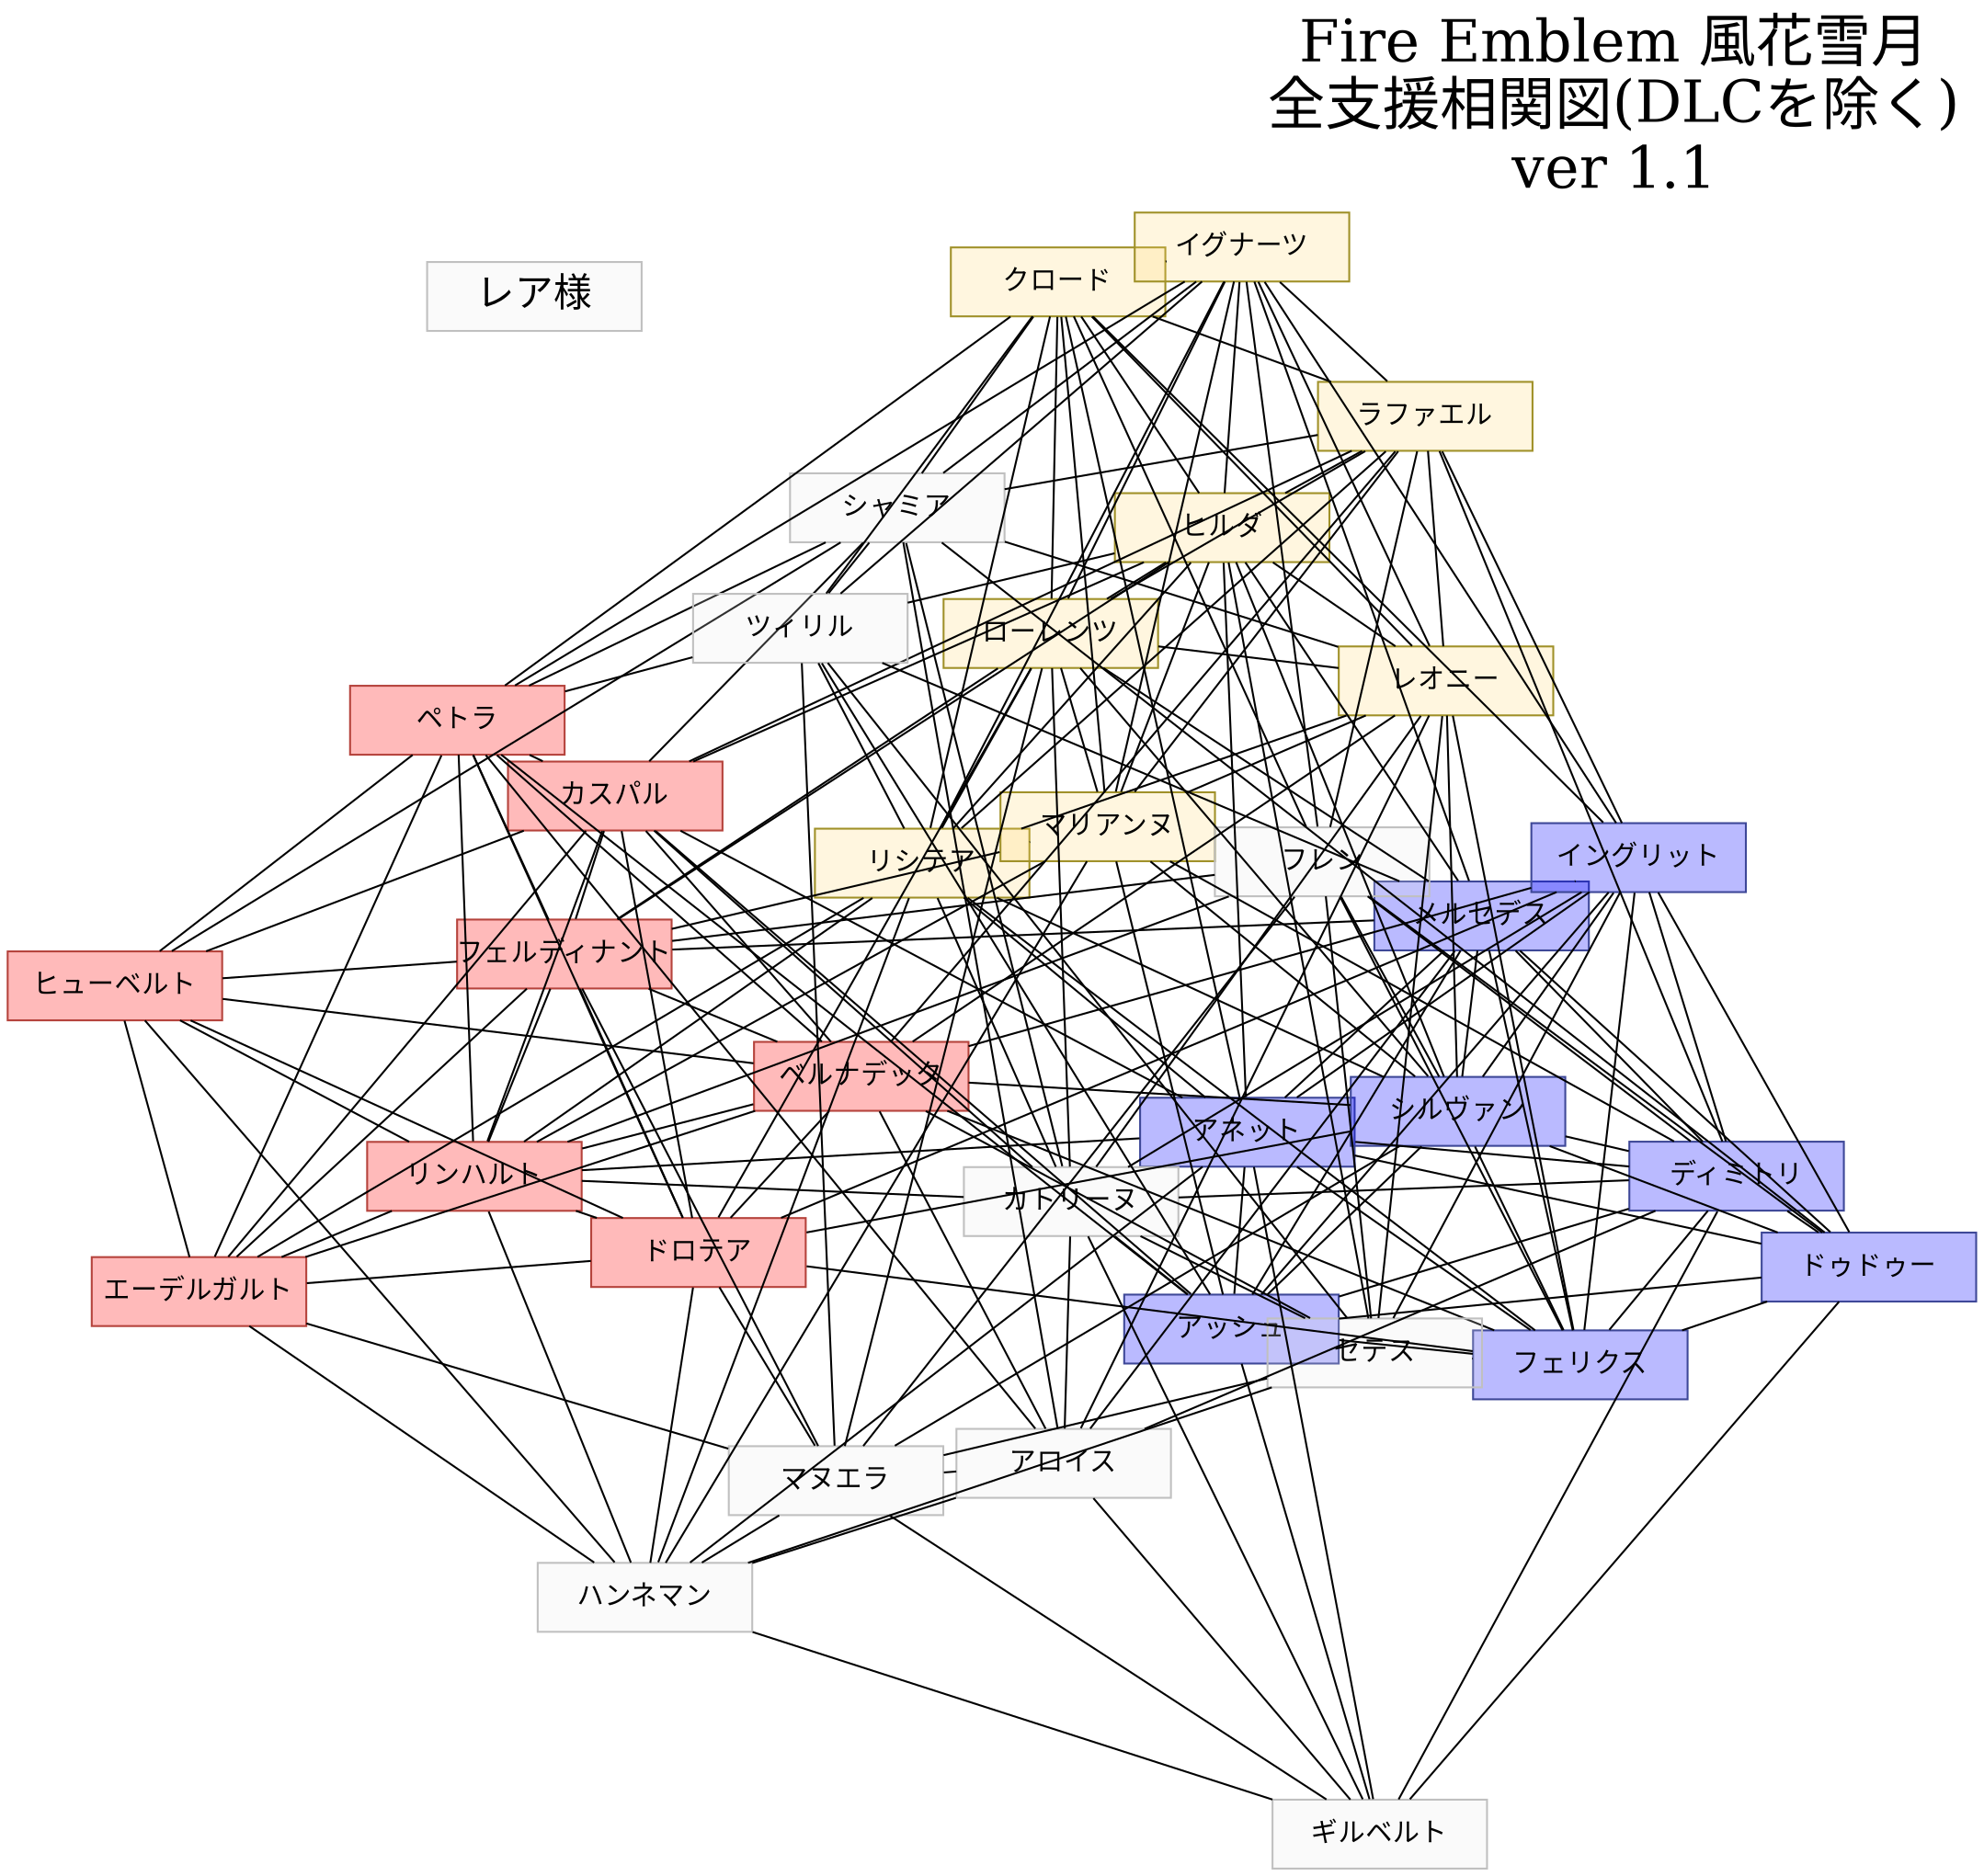 // DLC以外で支援が存在する関係
graph Classes {
    graph [
        layout="sfdp",
        label="Fire Emblem 風花雪月\n全支援相関図(DLCを除く)\nver 1.1",
        labelloc = "t",
        labeljust = "r",
        fontsize = 30,
        concentrate = "true"
    ]
    node [
        fixedsize=true,
        width=1.55,
        shape=box,
        style=filled,
        fillcolor=white
    ];
    //black eagles
    node [color="#B5433C", fillcolor="#ff000045"];
    Edelgard[label="エーデルガルト"];
    Hubert[label="ヒューベルト"];
    Ferdinand[label="フェルディナント"];
    Linhardt[label="リンハルト"];
    Caspar[label="カスパル"];
    Bernadetta[label="ベルナデッタ"];
    Dorothea[label="ドロテア"];
    Petra[label="ペトラ"];
    //blue lions
    node [color="#3E4898", fillcolor="#0000ff45"];
    Dimitri[label="ディミトリ"];
    Dedue[label="ドゥドゥー"];
    Felix[label="フェリクス"];
    Ashe[label="アッシュ"];
    Sylvain[label="シルヴァン"];
    Mercedes[label="メルセデス"];
    Annette[label="アネット"];
    Ingrid[label="イングリット"];
    //golden deer
    node [color="#A09129", fillcolor="#ffd66b37"];
    Claude[label="クロード"];
    Lorenz[label="ローレンツ"];
    Raphael[label="ラファエル"];
    Ignatz[label="イグナーツ"];
    Lysithea[label="リシテア"];
    Marianne[label="マリアンヌ"];
    Hilda[label="ヒルダ"];
    Leonie[label="レオニー"];
    //church of seiros
    node [color=silver, fillcolor="#E7E7E735"];
    Rhea[fontsize=20, label="レア様"];
    Seteth[label="セテス"];
    Flayn[label="フレン"];
    Manuela[label="マヌエラ"];
    Hanneman[label="ハンネマン"];
    Alois[label="アロイス"];
    Gilbert[label="ギルベルト"];
    Catherine[label="カトリーヌ"];
    Shamir[label="シャミア"];
    Cyril[label="ツィリル"];

    // relations on black eagles
    Edelgard   -- { Hubert, Ferdinand, Linhardt, Caspar, Bernadetta, Dorothea, Lysithea, Hanneman, Manuela };
    Edelgard   -- { Petra };
    Hubert     -- { Edelgard, Ferdinand, Bernadetta, Dorothea, Petra, Shamir };
    Hubert     -- { Linhardt, Caspar, Hanneman };
    Ferdinand  -- { Edelgard, Hubert, Bernadetta, Dorothea, Petra, Mercedes, Marianne, Hilda, Flayn, Manuela };
    Ferdinand  -- { Linhardt, Caspar, Lorenz };
    Linhardt   -- { Edelgard, Caspar, Bernadetta, Dorothea, Petra, Annette, Lysithea, Marianne, Flayn, Catherine };
    Linhardt   -- { Ferdinand, Hubert, Hanneman };
    Caspar     -- { Edelgard, Linhardt, Bernadetta, Dorothea, Petra, Ashe, Annette, Hilda, Catherine, Shamir };
    Caspar     -- { Hubert, Ferdinand, Raphael };
    Bernadetta -- { Edelgard, Hubert, Ferdinand, Linhardt, Caspar, Felix, Raphael, Seteth, Alois };
    Bernadetta -- { Dorothea, Petra, Sylvain, Ingrid , Leonie };
    Dorothea   -- { Edelgard, Hubert, Ferdinand, Linhardt, Caspar, Petra, Felix, Sylvain, Lorenz, Hanneman, Manuela };
    Dorothea   -- { Bernadetta, Ingrid };
    Petra      -- { Hubert, Ferdinand, Linhardt, Caspar, Dorothea, Ashe, Claude, Ignatz, Cyril };
    Petra      -- { Edelgard, Bernadetta, Alois, Shamir };
    // relations on blue lions
    Dimitri    -- { Dedue, Felix, Mercedes, Annette, Ingrid, Marianne, Flayn, Gilbert, Catherine };
    Dimitri    -- { Ashe, Sylvain, Raphael, Alois };
    Dedue      -- { Dimitri, Ashe, Mercedes, Annette, Ingrid, Flayn, Shamir };
    Dedue      -- { Felix, Sylvain, Gilbert };
    Felix      -- { Dimitri, Bernadetta, Dorothea, Sylvain, Mercedes, Annette, Ingrid, Lysithea, Leonie, Flayn };
    Felix      -- { Dedue, Ashe, Seteth };
    Ashe       -- { Caspar, Petra, Dedue, Annette, Mercedes, Ingrid, Marianne, Catherine, Cyril };
    Ashe       -- { Dimitri, Felix, Sylvain, Gilbert };
    Sylvain    -- { Dorothea, Felix, Mercedes, Ingrid };
    Sylvain    -- { Bernadetta, Dimitri, Dedue, Ashe, Annette, Lorenz, Lysithea, Marianne, Hilda, Leonie, Flayn, Manuela };
    Mercedes   -- { Ferdinand, Dimitri, Dedue, Felix, Sylvain, Ashe, Annette, Lorenz, Ignatz, Alois };
    Mercedes   -- { Ingrid, Hilda, Cyril };
    Annette    -- { Linhardt, Caspar, Dimitri, Dedue, Felix, Ashe, Mercedes, Claude, Hanneman, Gilbert };
    Annette    -- { Sylvain, Ingrid, Lysithea, Hilda };
    Ingrid     -- { Dimitri, Dedue, Felix, Sylvain, Ashe, Claude, Raphael, Ignatz, Seteth };
    Ingrid     -- { Bernadetta, Dorothea, Mercedes, Annette, Catherine };
    // relations on golden deer
    Claude     -- { Petra, Annette, Ingrid, Lorenz, Lysithea, Marianne, Hilda, Leonie, Flayn, Shamir };
    Claude     -- { Raphael, Ignatz, Cyril };
    Lorenz     -- { Dorothea, Mercedes, Claude, Lysithea, Marianne, Hilda, Leonie, Manuela, Catherine };
    Lorenz     -- { Ferdinand, Sylvain, Raphael, Ignatz };
    Raphael    -- { Bernadetta, Ingrid, Ignatz, Lysithea, Marianne, Hilda, Leonie, Flayn, Shamir };
    Raphael    -- { Caspar, Dimitri, Claude, Lorenz }
    Ignatz     -- { Petra, Mercedes, Ingrid, Raphael, Lysithea, Marianne, Hilda, Leonie, Flayn, Shamir };
    Ignatz     -- { Claude, Lorenz, Cyril };
    Lysithea   -- { Edelgard, Linhardt, Felix, Claude, Lorenz, Raphael, Ignatz, Hanneman, Cyril };
    Lysithea   -- { Sylvain, Annette, Marianne, Hilda, Leonie, Catherine };
    Marianne   -- { Ferdinand, Linhardt, Dimitri, Ashe, Claude, Lorenz, Raphael, Ignatz, Hilda, Hanneman };
    Marianne   -- { Sylvain, Lysithea, Leonie };
    Hilda      -- { Ferdinand, Caspar, Claude, Lorenz, Raphael, Ignatz, Marianne, Seteth, Cyril };
    Hilda      -- { Sylvain, Mercedes, Annette, Lysithea, Leonie };
    Leonie     -- { Felix, Claude, Lorenz, Raphael, Ignatz, Seteth, Alois, Shamir };
    Leonie     -- { Bernadetta, Sylvain, Lysithea, Marianne, Hilda, Catherine };
    // relations on church of seiros
    Seteth     -- { Bernadetta, Ingrid, Hilda, Leonie, Flayn, Manuela, Catherine, Cyril };
    Seteth     -- { Felix, Hanneman };
    Flayn      -- { Ferdinand, Linhardt, Dimitri, Dedue, Felix, Claude, Raphael, Ignatz, Seteth, Manuela };
    Flayn      -- { Sylvain }
    Hanneman   -- { Edelgard, Dorothea, Annette, Lysithea, Marianne, Manuela };
    Hanneman   -- { Hubert, Linhardt, Seteth, Gilbert, Alois };
    Manuela    -- { Edelgard, Ferdinand, Dorothea, Lorenz, Seteth, Flayn, Hanneman, Alois };
    Manuela    -- { Sylvain, Gilbert, Cyril };
    Gilbert    -- { Dimitri, Annette };
    Gilbert    -- { Dedue, Ashe, Hanneman, Manuela, Alois, Catherine };
    Alois      -- { Bernadetta, Mercedes, Leonie, Manuela, Catherine, Shamir };
    Alois      -- { Petra, Dimitri, Hanneman, Gilbert }
    Catherine  -- { Linhardt, Caspar, Dimitri, Ashe, Lorenz, Seteth, Alois, Shamir };
    Catherine  -- { Ingrid, Lysithea, Leonie, Gilbert };
    Shamir     -- { Hubert, Caspar, Dedue, Claude, Raphael, Ignatz, Leonie, Alois, Catherine, Cyril };
    Shamir     -- { Petra };
    Cyril      -- { Petra, Ashe, Lysithea, Hilda, Seteth, Shamir };
    Cyril      -- { Mercedes, Claude, Ignatz, Manuela };
}
